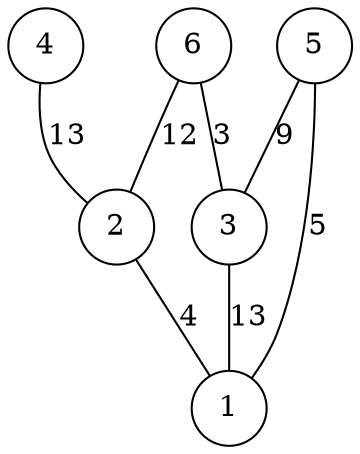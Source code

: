 graph { 
	 fontname="Helvetica,Arial,sans-serif" 
	 node [shape = circle]; 
	 6 -- 2 [label = "12"];
	 6 -- 3 [label = "3"];
	 5 -- 1 [label = "5"];
	 5 -- 3 [label = "9"];
	 4 -- 2 [label = "13"];
	 3 -- 1 [label = "13"];
	 2 -- 1 [label = "4"];
	 1;
	 2;
	 3;
	 4;
	 5;
	 6;
}
